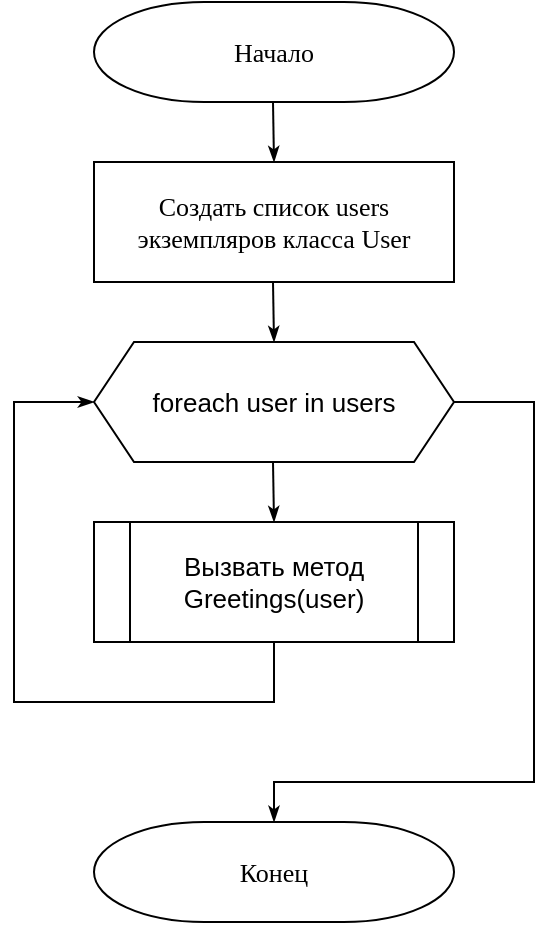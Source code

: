 <mxfile version="20.5.3" type="device"><diagram name="Page-1" id="edf60f1a-56cd-e834-aa8a-f176f3a09ee4"><mxGraphModel dx="1178" dy="628" grid="1" gridSize="10" guides="1" tooltips="1" connect="1" arrows="1" fold="1" page="1" pageScale="1" pageWidth="827" pageHeight="1169" background="none" math="0" shadow="0"><root><mxCell id="0"/><mxCell id="1" parent="0"/><mxCell id="T4RN64IunvejxJBb80Qh-1" value="&lt;font style=&quot;font-size: 13px;&quot;&gt;Начало&lt;/font&gt;" style="strokeWidth=1;html=1;shape=mxgraph.flowchart.terminator;whiteSpace=wrap;rounded=0;shadow=0;labelBackgroundColor=none;fontFamily=Verdana;fontSize=8;align=center;" vertex="1" parent="1"><mxGeometry x="324" y="313" width="180" height="50" as="geometry"/></mxCell><mxCell id="T4RN64IunvejxJBb80Qh-2" value="&lt;span style=&quot;font-size: 13px;&quot;&gt;Создать список users экземпляров класса User&lt;/span&gt;" style="rounded=0;whiteSpace=wrap;html=1;shadow=0;labelBackgroundColor=none;strokeWidth=1;fontFamily=Verdana;fontSize=8;align=center;" vertex="1" parent="1"><mxGeometry x="324" y="393" width="180" height="60" as="geometry"/></mxCell><mxCell id="T4RN64IunvejxJBb80Qh-3" style="edgeStyle=orthogonalEdgeStyle;rounded=0;html=1;labelBackgroundColor=none;startSize=5;endArrow=classicThin;endFill=1;endSize=5;jettySize=auto;orthogonalLoop=1;strokeWidth=1;fontFamily=Verdana;fontSize=8;entryX=0.5;entryY=0;entryDx=0;entryDy=0;" edge="1" parent="1" target="T4RN64IunvejxJBb80Qh-2"><mxGeometry relative="1" as="geometry"><mxPoint x="413.5" y="363" as="sourcePoint"/><mxPoint x="414" y="393" as="targetPoint"/></mxGeometry></mxCell><mxCell id="T4RN64IunvejxJBb80Qh-4" value="foreach user in users" style="shape=hexagon;perimeter=hexagonPerimeter2;whiteSpace=wrap;html=1;fixedSize=1;fontSize=13;" vertex="1" parent="1"><mxGeometry x="324" y="483" width="180" height="60" as="geometry"/></mxCell><mxCell id="T4RN64IunvejxJBb80Qh-5" style="edgeStyle=orthogonalEdgeStyle;rounded=0;orthogonalLoop=1;jettySize=auto;html=1;exitX=0.5;exitY=1;exitDx=0;exitDy=0;fontSize=13;" edge="1" parent="1" source="T4RN64IunvejxJBb80Qh-4" target="T4RN64IunvejxJBb80Qh-4"><mxGeometry relative="1" as="geometry"/></mxCell><mxCell id="T4RN64IunvejxJBb80Qh-6" style="edgeStyle=orthogonalEdgeStyle;rounded=0;orthogonalLoop=1;jettySize=auto;html=1;exitX=0.5;exitY=1;exitDx=0;exitDy=0;fontSize=13;" edge="1" parent="1" source="T4RN64IunvejxJBb80Qh-4" target="T4RN64IunvejxJBb80Qh-4"><mxGeometry relative="1" as="geometry"/></mxCell><mxCell id="T4RN64IunvejxJBb80Qh-8" style="edgeStyle=orthogonalEdgeStyle;rounded=0;html=1;labelBackgroundColor=none;startSize=5;endArrow=classicThin;endFill=1;endSize=5;jettySize=auto;orthogonalLoop=1;strokeWidth=1;fontFamily=Verdana;fontSize=8;entryX=0.5;entryY=0;entryDx=0;entryDy=0;" edge="1" parent="1"><mxGeometry relative="1" as="geometry"><mxPoint x="413.5" y="453" as="sourcePoint"/><mxPoint x="414" y="483" as="targetPoint"/></mxGeometry></mxCell><mxCell id="T4RN64IunvejxJBb80Qh-12" style="edgeStyle=orthogonalEdgeStyle;rounded=0;html=1;labelBackgroundColor=none;startSize=5;endArrow=classicThin;endFill=1;endSize=5;jettySize=auto;orthogonalLoop=1;strokeWidth=1;fontFamily=Verdana;fontSize=8;entryX=0.5;entryY=0;entryDx=0;entryDy=0;" edge="1" parent="1"><mxGeometry relative="1" as="geometry"><mxPoint x="413.5" y="543" as="sourcePoint"/><mxPoint x="414" y="573" as="targetPoint"/></mxGeometry></mxCell><mxCell id="T4RN64IunvejxJBb80Qh-13" value="Вызвать метод Greetings(user)" style="shape=process;whiteSpace=wrap;html=1;backgroundOutline=1;shadow=0;fontSize=13;" vertex="1" parent="1"><mxGeometry x="324" y="573" width="180" height="60" as="geometry"/></mxCell><mxCell id="T4RN64IunvejxJBb80Qh-14" style="edgeStyle=orthogonalEdgeStyle;rounded=0;html=1;labelBackgroundColor=none;startSize=5;endArrow=classicThin;endFill=1;endSize=5;jettySize=auto;orthogonalLoop=1;strokeWidth=1;fontFamily=Verdana;fontSize=8;entryX=0;entryY=0.5;entryDx=0;entryDy=0;" edge="1" parent="1"><mxGeometry relative="1" as="geometry"><Array as="points"><mxPoint x="414" y="663"/><mxPoint x="284" y="663"/><mxPoint x="284" y="513"/></Array><mxPoint x="414" y="633" as="sourcePoint"/><mxPoint x="324" y="513.0" as="targetPoint"/></mxGeometry></mxCell><mxCell id="T4RN64IunvejxJBb80Qh-15" value="&lt;font style=&quot;font-size: 13px;&quot;&gt;Конец&lt;/font&gt;" style="strokeWidth=1;html=1;shape=mxgraph.flowchart.terminator;whiteSpace=wrap;rounded=0;shadow=0;labelBackgroundColor=none;fontFamily=Verdana;fontSize=8;align=center;" vertex="1" parent="1"><mxGeometry x="324" y="723" width="180" height="50" as="geometry"/></mxCell><mxCell id="T4RN64IunvejxJBb80Qh-16" style="edgeStyle=orthogonalEdgeStyle;rounded=0;html=1;labelBackgroundColor=none;startSize=5;endArrow=classicThin;endFill=1;endSize=5;jettySize=auto;orthogonalLoop=1;strokeWidth=1;fontFamily=Verdana;fontSize=8;exitX=1;exitY=0.5;exitDx=0;exitDy=0;" edge="1" parent="1" source="T4RN64IunvejxJBb80Qh-4"><mxGeometry relative="1" as="geometry"><Array as="points"><mxPoint x="544" y="513"/><mxPoint x="544" y="703"/><mxPoint x="414" y="703"/></Array><mxPoint x="584" y="673" as="sourcePoint"/><mxPoint x="414.0" y="723" as="targetPoint"/></mxGeometry></mxCell></root></mxGraphModel></diagram></mxfile>